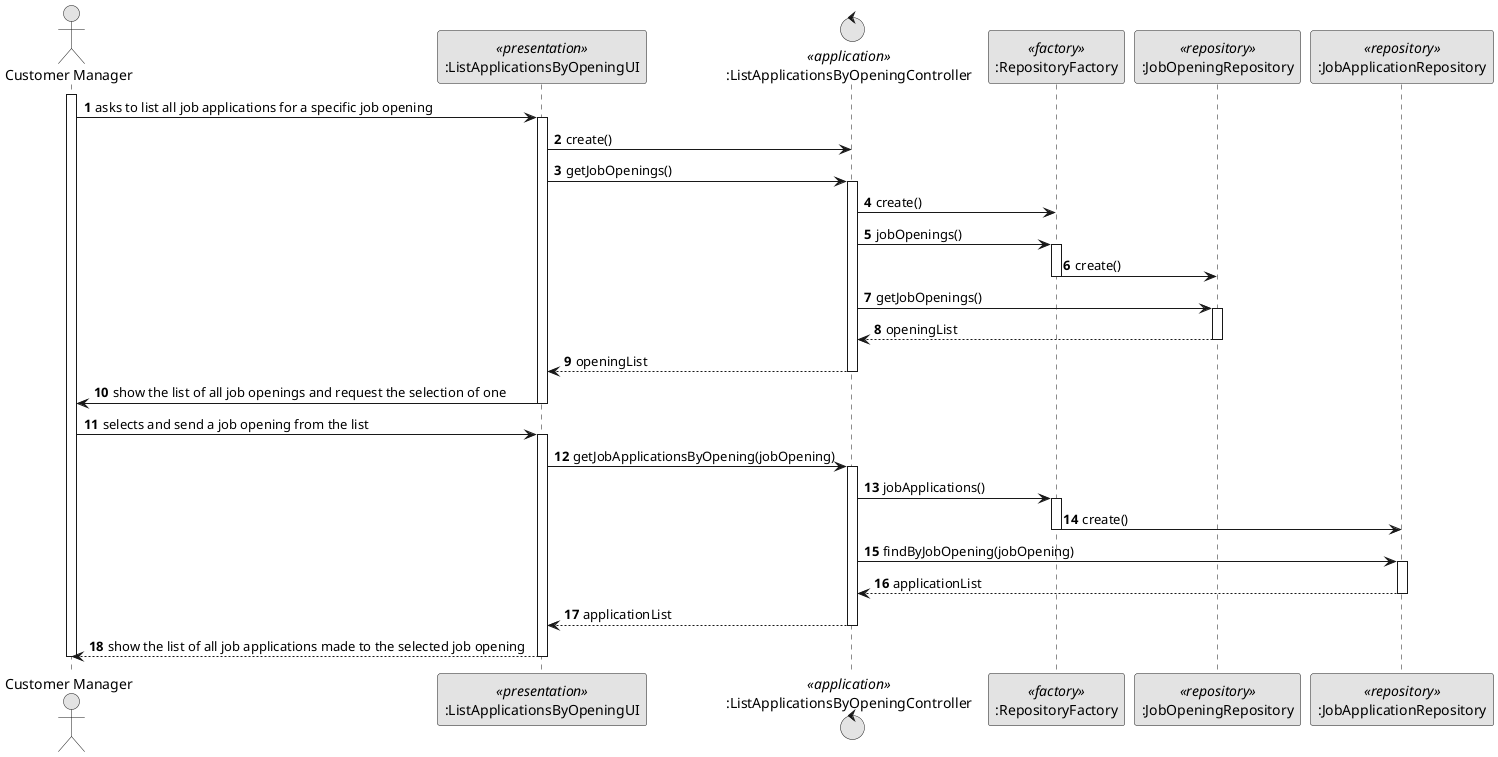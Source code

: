 @startuml
skinparam monochrome true
skinparam packageStyle rectangle
skinparam shadowing false

autonumber

'hide footbox
actor "Customer Manager" as NM
participant ":ListApplicationsByOpeningUI" as UI <<presentation>>
control ":ListApplicationsByOpeningController" as CTRL <<application>>
participant ":RepositoryFactory" as Fact <<factory>>
participant ":JobOpeningRepository" as OpeningRepo <<repository>>
participant ":JobApplicationRepository" as ApplicationRepo <<repository>>

activate NM
   NM -> UI :  asks to list all job applications for a specific job opening

    activate UI
    UI-> CTRL : create()



             UI -> CTRL : getJobOpenings()
                        activate CTRL
                        CTRL -> Fact: create()
                        CTRL -> Fact: jobOpenings()
                        activate Fact
'                        ref over CTRL
'                            Get Job Openings List
'
'                        end ref
                            Fact->OpeningRepo: create()

                            deactivate Fact
                            CTRL->OpeningRepo: getJobOpenings()
                            activate OpeningRepo
                            OpeningRepo-->CTRL: openingList
                            deactivate OpeningRepo
                            CTRL-->UI : openingList
                        deactivate CTRL
'    UI->UI: showOpenings()

    UI -> NM: show the list of all job openings and request the selection of one
    deactivate UI
    NM -> UI: selects and send a job opening from the list
    activate UI
    UI -> CTRL : getJobApplicationsByOpening(jobOpening)
                        activate CTRL

                        CTRL -> Fact: jobApplications()
                        activate Fact
'                        ref over CTRL
'                            Get Job Openings List
'
'                        end ref
                            Fact->ApplicationRepo: create()

                            deactivate Fact
'                        ref over CTRL
'                            Get Job Applications List
'
'                        end ref
                            CTRL->ApplicationRepo: findByJobOpening(jobOpening)
                            activate ApplicationRepo
                            ApplicationRepo-->CTRL: applicationList
                            deactivate ApplicationRepo
                            CTRL-->UI : applicationList
                        deactivate CTRL

'    UI->UI: showApplications()


        UI --> NM : show the list of all job applications made to the selected job opening
        deactivate UI

deactivate NM

@enduml
